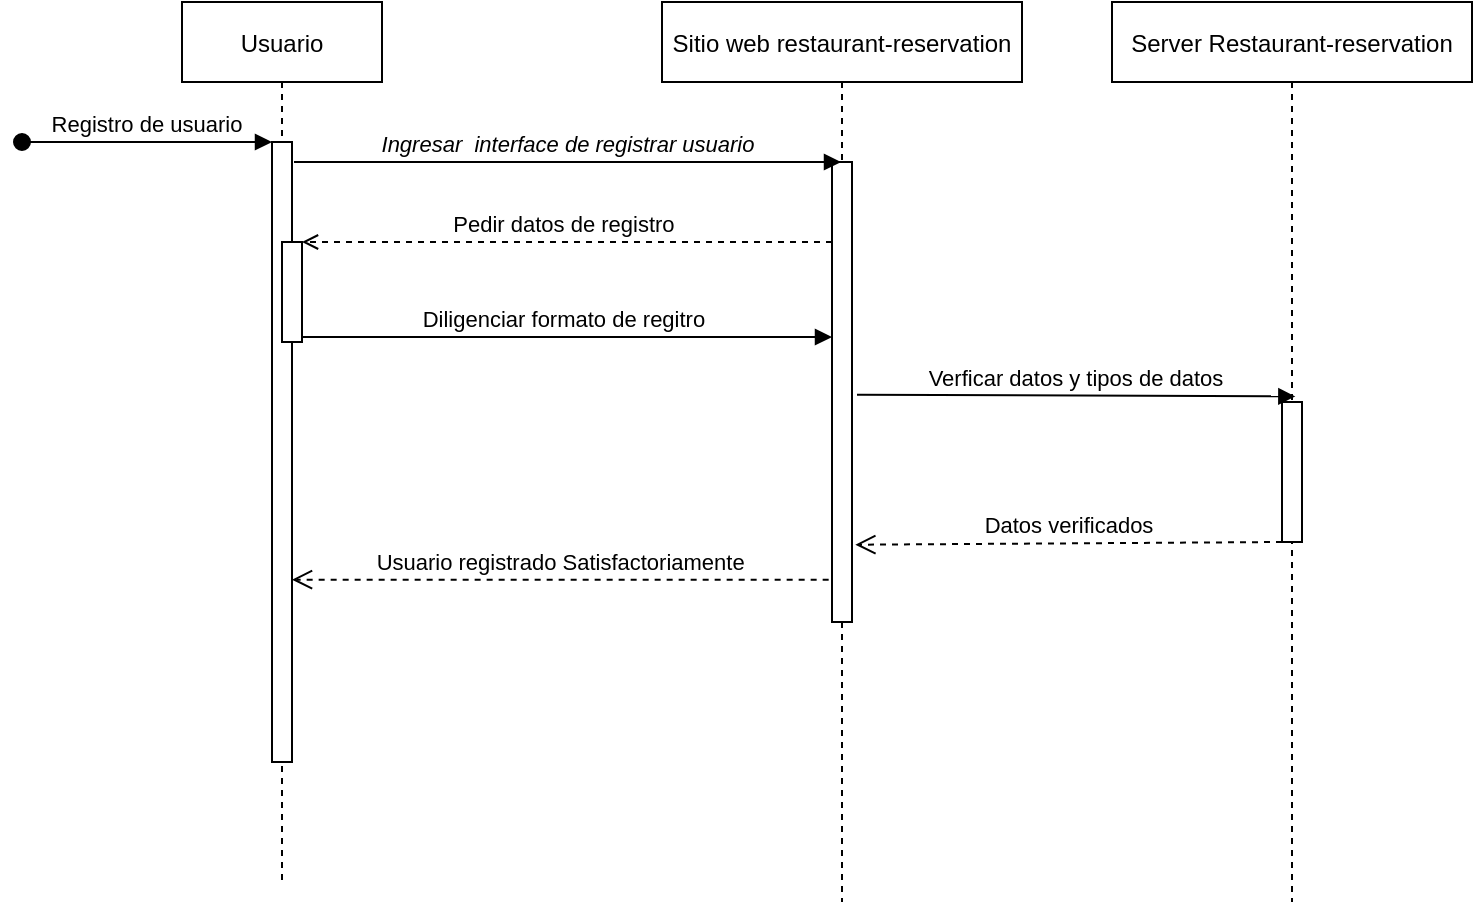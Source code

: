 <mxfile version="18.0.6" type="github">
  <diagram id="kgpKYQtTHZ0yAKxKKP6v" name="Page-1">
    <mxGraphModel dx="785" dy="512" grid="1" gridSize="10" guides="1" tooltips="1" connect="1" arrows="1" fold="1" page="1" pageScale="1" pageWidth="850" pageHeight="1100" math="0" shadow="0">
      <root>
        <mxCell id="0" />
        <mxCell id="1" parent="0" />
        <mxCell id="3nuBFxr9cyL0pnOWT2aG-1" value="Usuario" style="shape=umlLifeline;perimeter=lifelinePerimeter;container=1;collapsible=0;recursiveResize=0;rounded=0;shadow=0;strokeWidth=1;" parent="1" vertex="1">
          <mxGeometry x="130" y="60" width="100" height="440" as="geometry" />
        </mxCell>
        <mxCell id="3nuBFxr9cyL0pnOWT2aG-2" value="" style="points=[];perimeter=orthogonalPerimeter;rounded=0;shadow=0;strokeWidth=1;" parent="3nuBFxr9cyL0pnOWT2aG-1" vertex="1">
          <mxGeometry x="45" y="70" width="10" height="310" as="geometry" />
        </mxCell>
        <mxCell id="3nuBFxr9cyL0pnOWT2aG-3" value="Registro de usuario" style="verticalAlign=bottom;startArrow=oval;endArrow=block;startSize=8;shadow=0;strokeWidth=1;" parent="3nuBFxr9cyL0pnOWT2aG-1" target="3nuBFxr9cyL0pnOWT2aG-2" edge="1">
          <mxGeometry relative="1" as="geometry">
            <mxPoint x="-80" y="70" as="sourcePoint" />
          </mxGeometry>
        </mxCell>
        <mxCell id="3nuBFxr9cyL0pnOWT2aG-4" value="" style="points=[];perimeter=orthogonalPerimeter;rounded=0;shadow=0;strokeWidth=1;" parent="3nuBFxr9cyL0pnOWT2aG-1" vertex="1">
          <mxGeometry x="50" y="120" width="10" height="50" as="geometry" />
        </mxCell>
        <mxCell id="3nuBFxr9cyL0pnOWT2aG-5" value="Sitio web restaurant-reservation" style="shape=umlLifeline;perimeter=lifelinePerimeter;container=1;collapsible=0;recursiveResize=0;rounded=0;shadow=0;strokeWidth=1;" parent="1" vertex="1">
          <mxGeometry x="370" y="60" width="180" height="450" as="geometry" />
        </mxCell>
        <mxCell id="3nuBFxr9cyL0pnOWT2aG-6" value="" style="points=[];perimeter=orthogonalPerimeter;rounded=0;shadow=0;strokeWidth=1;" parent="3nuBFxr9cyL0pnOWT2aG-5" vertex="1">
          <mxGeometry x="85" y="80" width="10" height="230" as="geometry" />
        </mxCell>
        <mxCell id="3nuBFxr9cyL0pnOWT2aG-7" value="Usuario registrado Satisfactoriamente" style="verticalAlign=bottom;endArrow=open;dashed=1;endSize=8;exitX=-0.167;exitY=0.908;shadow=0;strokeWidth=1;exitDx=0;exitDy=0;exitPerimeter=0;" parent="1" source="3nuBFxr9cyL0pnOWT2aG-6" target="3nuBFxr9cyL0pnOWT2aG-2" edge="1">
          <mxGeometry relative="1" as="geometry">
            <mxPoint x="285" y="216" as="targetPoint" />
          </mxGeometry>
        </mxCell>
        <mxCell id="3nuBFxr9cyL0pnOWT2aG-8" value="Ingresar  interface de registrar usuario" style="verticalAlign=bottom;endArrow=block;shadow=0;strokeWidth=1;fontStyle=2" parent="1" target="3nuBFxr9cyL0pnOWT2aG-5" edge="1">
          <mxGeometry relative="1" as="geometry">
            <mxPoint x="186" y="140.0" as="sourcePoint" />
            <mxPoint x="356" y="140.0" as="targetPoint" />
          </mxGeometry>
        </mxCell>
        <mxCell id="3nuBFxr9cyL0pnOWT2aG-9" value="Pedir datos de registro " style="verticalAlign=bottom;endArrow=open;entryX=1;entryY=0;shadow=0;strokeWidth=1;dashed=1;endFill=0;" parent="1" source="3nuBFxr9cyL0pnOWT2aG-6" target="3nuBFxr9cyL0pnOWT2aG-4" edge="1">
          <mxGeometry relative="1" as="geometry">
            <mxPoint x="250" y="180" as="sourcePoint" />
          </mxGeometry>
        </mxCell>
        <mxCell id="3nuBFxr9cyL0pnOWT2aG-10" value="Diligenciar formato de regitro " style="verticalAlign=bottom;endArrow=block;exitX=1;exitY=0.95;shadow=0;strokeWidth=1;endFill=1;" parent="1" source="3nuBFxr9cyL0pnOWT2aG-4" target="3nuBFxr9cyL0pnOWT2aG-6" edge="1">
          <mxGeometry relative="1" as="geometry">
            <mxPoint x="250" y="237" as="targetPoint" />
          </mxGeometry>
        </mxCell>
        <mxCell id="BqO1Ia-eZH7qR0FFFj6U-1" value="Verficar datos y tipos de datos" style="verticalAlign=bottom;endArrow=block;shadow=0;strokeWidth=1;endFill=1;entryX=0.667;entryY=-0.04;entryDx=0;entryDy=0;entryPerimeter=0;exitX=1.25;exitY=0.506;exitDx=0;exitDy=0;exitPerimeter=0;" edge="1" parent="1" source="3nuBFxr9cyL0pnOWT2aG-6" target="BqO1Ia-eZH7qR0FFFj6U-4">
          <mxGeometry relative="1" as="geometry">
            <mxPoint x="690" y="169" as="targetPoint" />
            <mxPoint x="470" y="257" as="sourcePoint" />
          </mxGeometry>
        </mxCell>
        <mxCell id="BqO1Ia-eZH7qR0FFFj6U-3" value="Server Restaurant-reservation" style="shape=umlLifeline;perimeter=lifelinePerimeter;container=1;collapsible=0;recursiveResize=0;rounded=0;shadow=0;strokeWidth=1;" vertex="1" parent="1">
          <mxGeometry x="595" y="60" width="180" height="450" as="geometry" />
        </mxCell>
        <mxCell id="BqO1Ia-eZH7qR0FFFj6U-4" value="" style="points=[];perimeter=orthogonalPerimeter;rounded=0;shadow=0;strokeWidth=1;" vertex="1" parent="BqO1Ia-eZH7qR0FFFj6U-3">
          <mxGeometry x="85" y="200" width="10" height="70" as="geometry" />
        </mxCell>
        <mxCell id="BqO1Ia-eZH7qR0FFFj6U-5" value="Datos verificados" style="verticalAlign=bottom;endArrow=open;dashed=1;endSize=8;exitX=0.5;exitY=0.783;shadow=0;strokeWidth=1;exitDx=0;exitDy=0;exitPerimeter=0;entryX=1.167;entryY=0.832;entryDx=0;entryDy=0;entryPerimeter=0;" edge="1" parent="BqO1Ia-eZH7qR0FFFj6U-3" target="3nuBFxr9cyL0pnOWT2aG-6">
          <mxGeometry relative="1" as="geometry">
            <mxPoint x="-125" y="270" as="targetPoint" />
            <mxPoint x="85" y="270.0" as="sourcePoint" />
          </mxGeometry>
        </mxCell>
      </root>
    </mxGraphModel>
  </diagram>
</mxfile>
